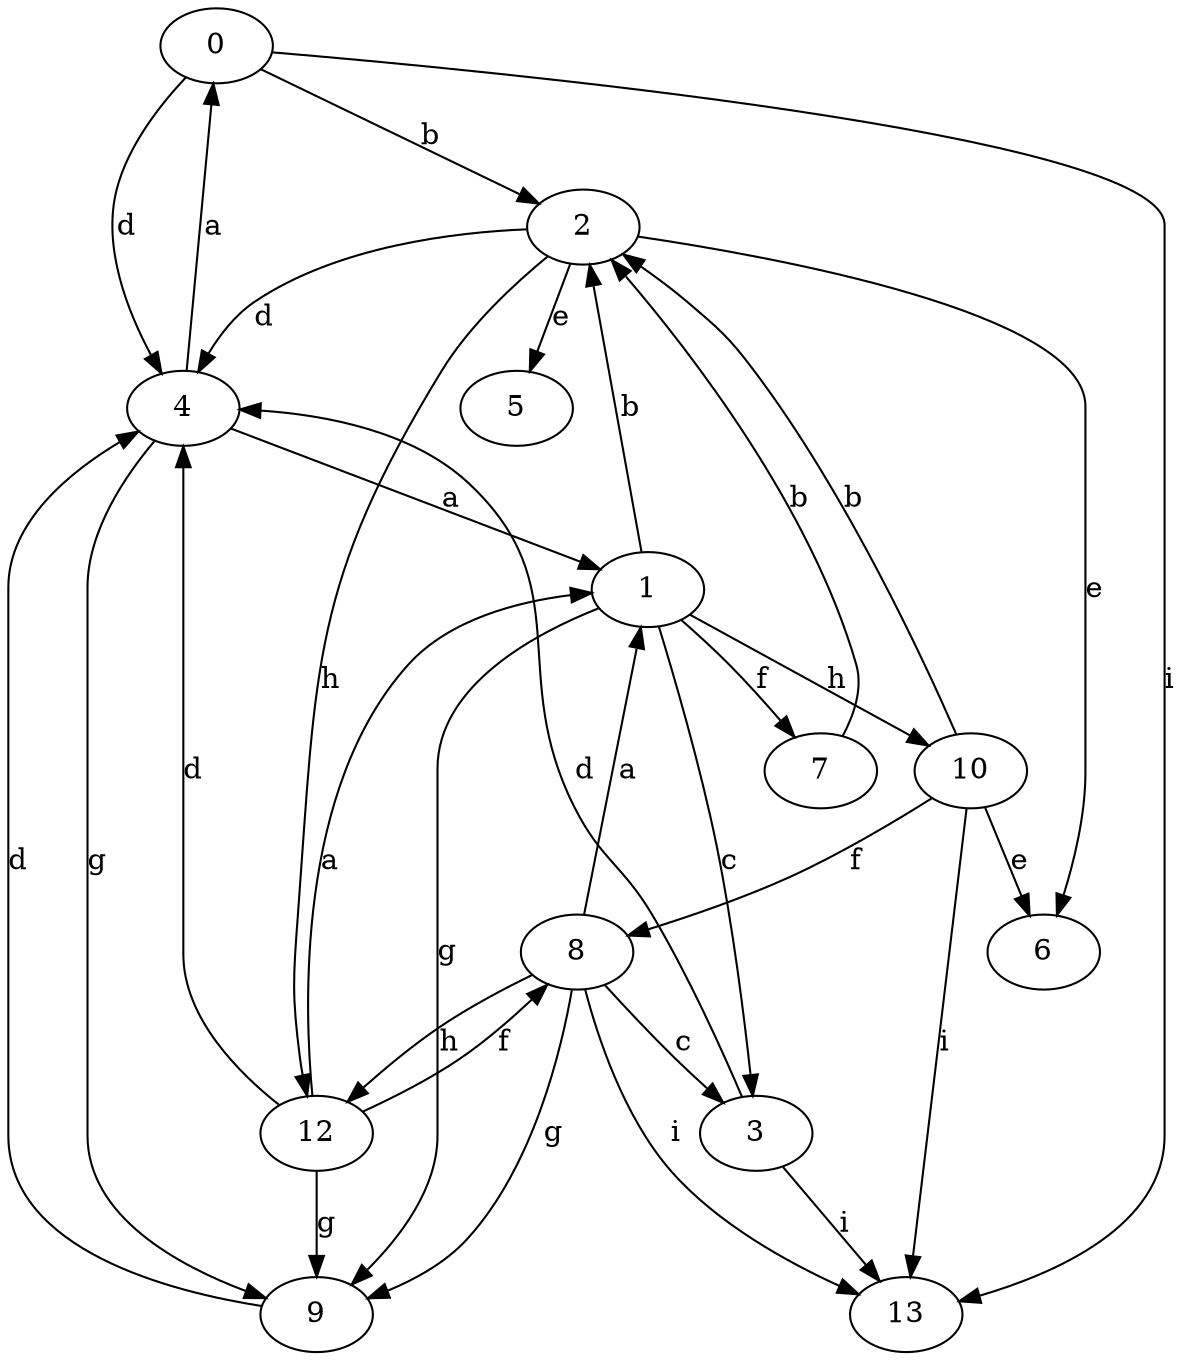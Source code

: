 strict digraph  {
0;
1;
2;
3;
4;
5;
6;
7;
8;
9;
10;
12;
13;
0 -> 2  [label=b];
0 -> 4  [label=d];
0 -> 13  [label=i];
1 -> 2  [label=b];
1 -> 3  [label=c];
1 -> 7  [label=f];
1 -> 9  [label=g];
1 -> 10  [label=h];
2 -> 4  [label=d];
2 -> 5  [label=e];
2 -> 6  [label=e];
2 -> 12  [label=h];
3 -> 4  [label=d];
3 -> 13  [label=i];
4 -> 0  [label=a];
4 -> 1  [label=a];
4 -> 9  [label=g];
7 -> 2  [label=b];
8 -> 1  [label=a];
8 -> 3  [label=c];
8 -> 9  [label=g];
8 -> 12  [label=h];
8 -> 13  [label=i];
9 -> 4  [label=d];
10 -> 2  [label=b];
10 -> 6  [label=e];
10 -> 8  [label=f];
10 -> 13  [label=i];
12 -> 1  [label=a];
12 -> 4  [label=d];
12 -> 8  [label=f];
12 -> 9  [label=g];
}
